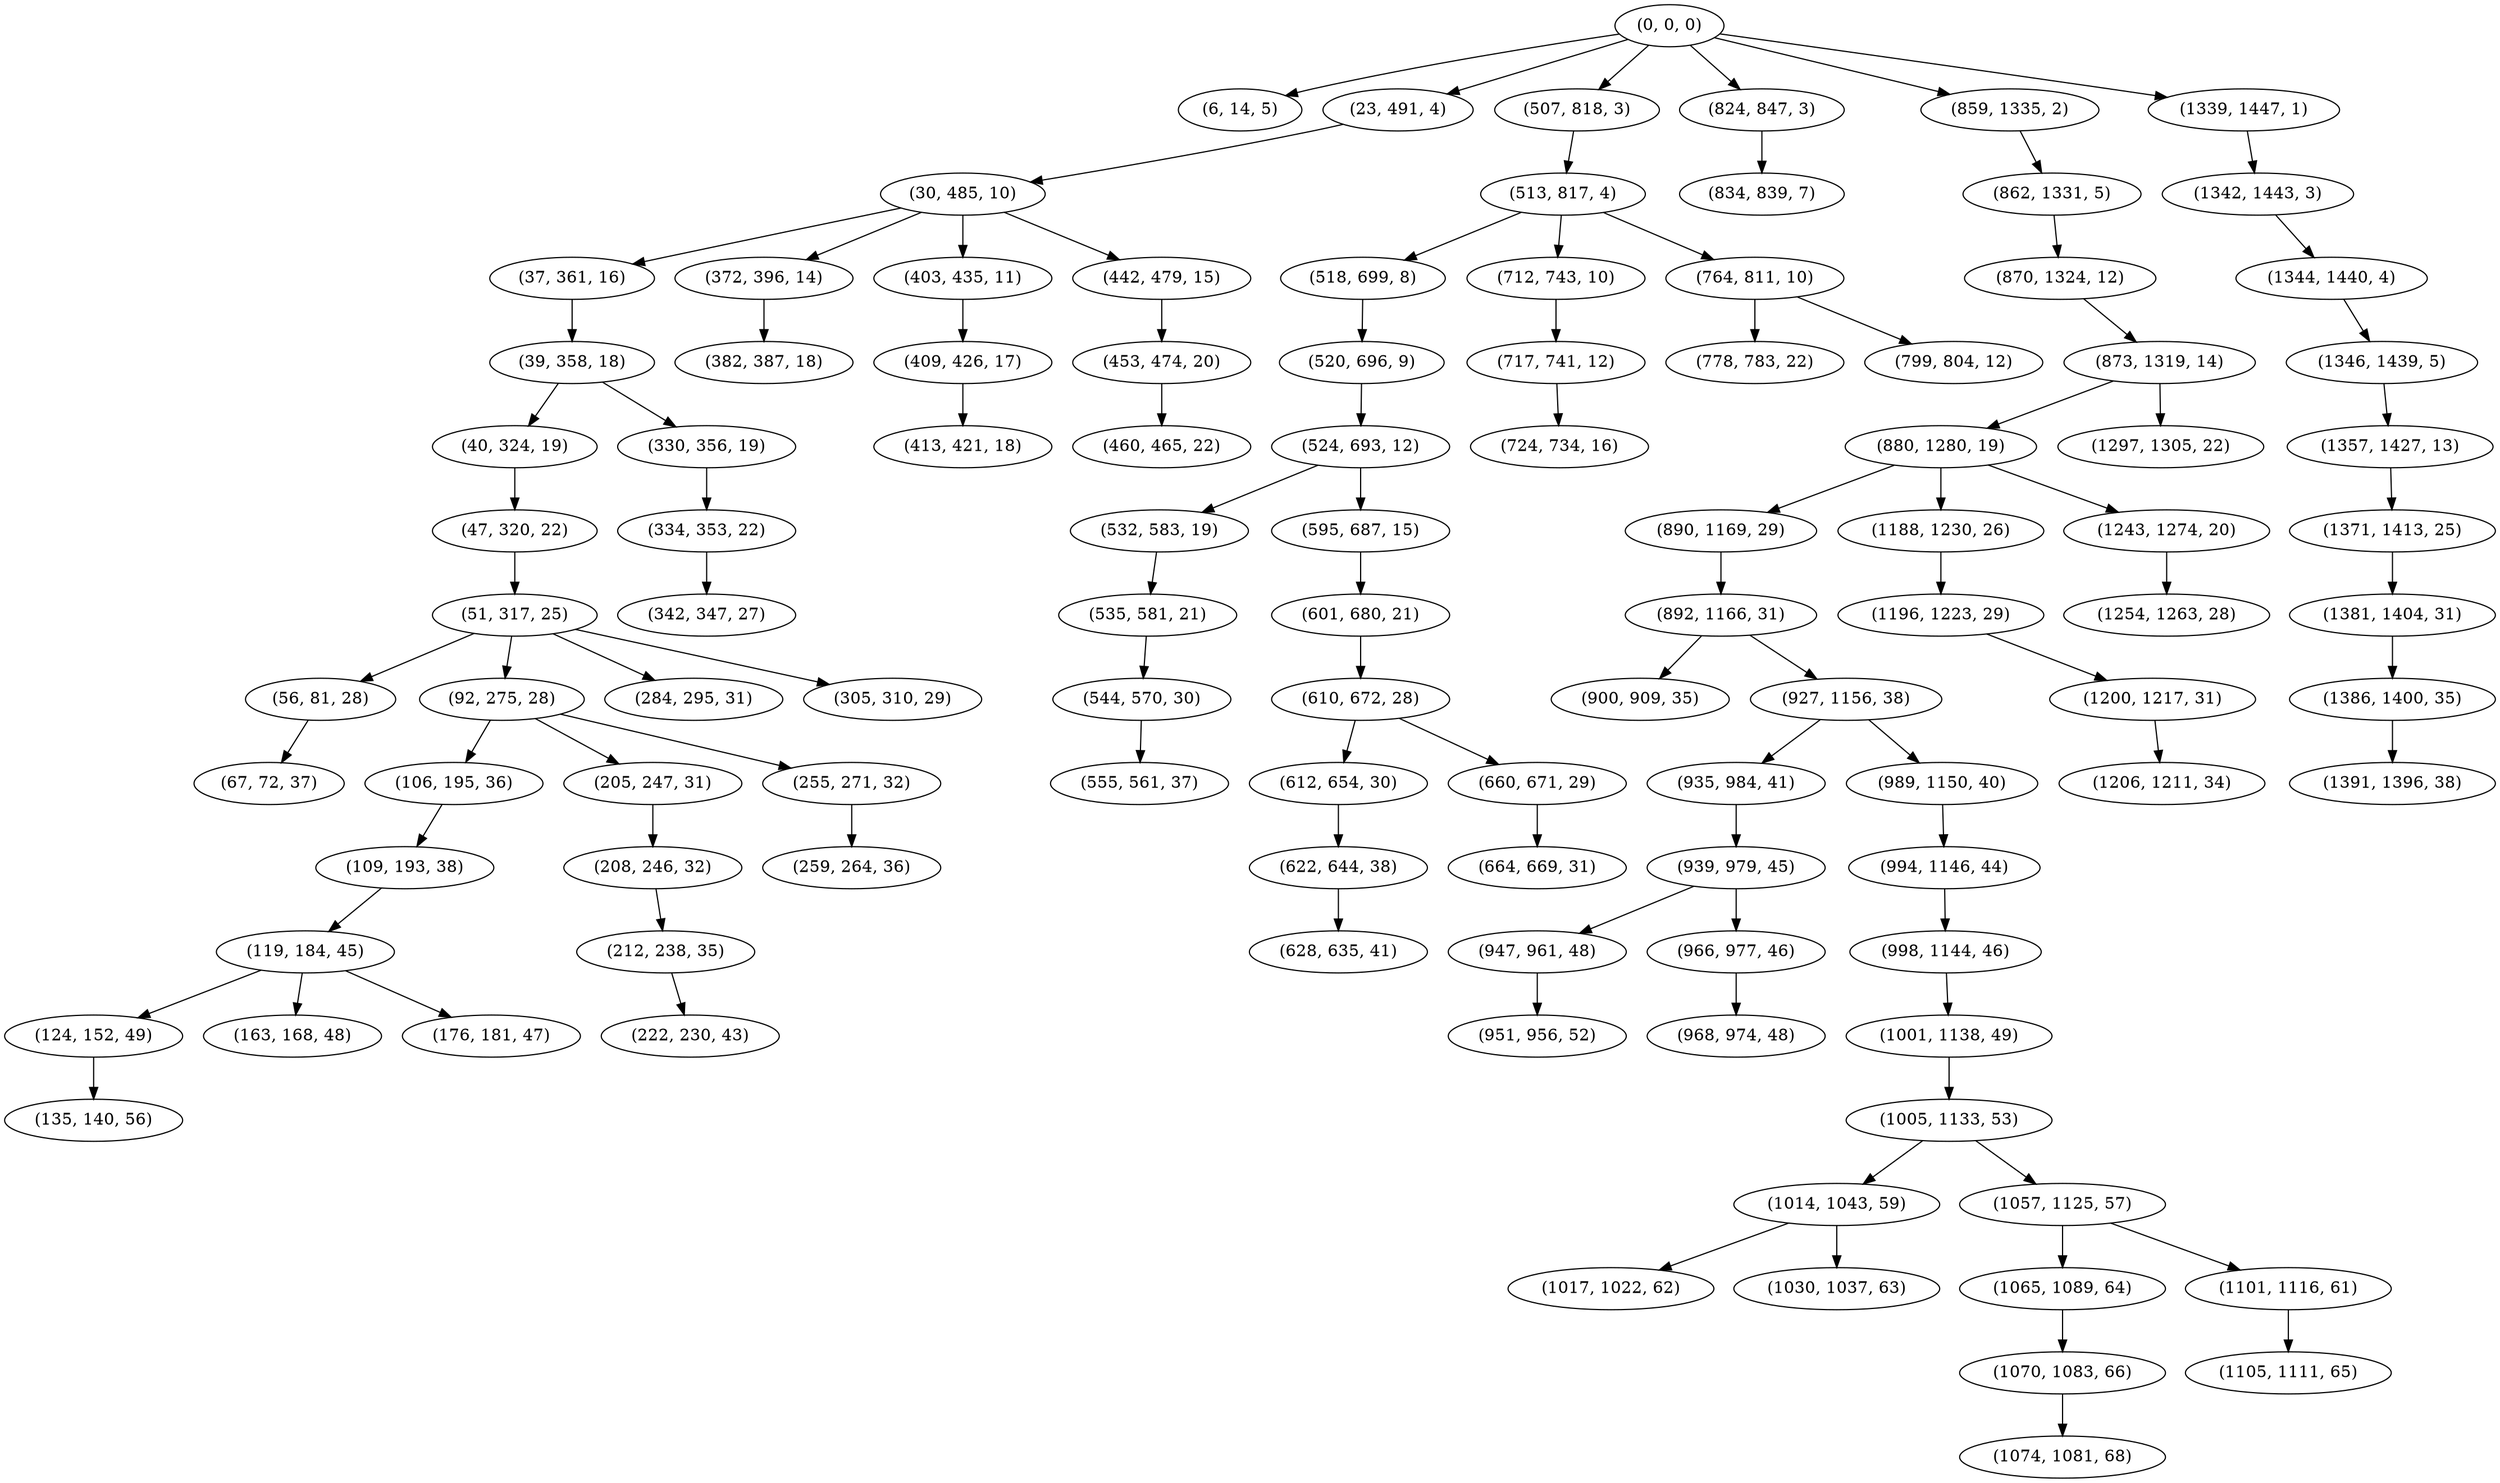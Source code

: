 digraph tree {
    "(0, 0, 0)";
    "(6, 14, 5)";
    "(23, 491, 4)";
    "(30, 485, 10)";
    "(37, 361, 16)";
    "(39, 358, 18)";
    "(40, 324, 19)";
    "(47, 320, 22)";
    "(51, 317, 25)";
    "(56, 81, 28)";
    "(67, 72, 37)";
    "(92, 275, 28)";
    "(106, 195, 36)";
    "(109, 193, 38)";
    "(119, 184, 45)";
    "(124, 152, 49)";
    "(135, 140, 56)";
    "(163, 168, 48)";
    "(176, 181, 47)";
    "(205, 247, 31)";
    "(208, 246, 32)";
    "(212, 238, 35)";
    "(222, 230, 43)";
    "(255, 271, 32)";
    "(259, 264, 36)";
    "(284, 295, 31)";
    "(305, 310, 29)";
    "(330, 356, 19)";
    "(334, 353, 22)";
    "(342, 347, 27)";
    "(372, 396, 14)";
    "(382, 387, 18)";
    "(403, 435, 11)";
    "(409, 426, 17)";
    "(413, 421, 18)";
    "(442, 479, 15)";
    "(453, 474, 20)";
    "(460, 465, 22)";
    "(507, 818, 3)";
    "(513, 817, 4)";
    "(518, 699, 8)";
    "(520, 696, 9)";
    "(524, 693, 12)";
    "(532, 583, 19)";
    "(535, 581, 21)";
    "(544, 570, 30)";
    "(555, 561, 37)";
    "(595, 687, 15)";
    "(601, 680, 21)";
    "(610, 672, 28)";
    "(612, 654, 30)";
    "(622, 644, 38)";
    "(628, 635, 41)";
    "(660, 671, 29)";
    "(664, 669, 31)";
    "(712, 743, 10)";
    "(717, 741, 12)";
    "(724, 734, 16)";
    "(764, 811, 10)";
    "(778, 783, 22)";
    "(799, 804, 12)";
    "(824, 847, 3)";
    "(834, 839, 7)";
    "(859, 1335, 2)";
    "(862, 1331, 5)";
    "(870, 1324, 12)";
    "(873, 1319, 14)";
    "(880, 1280, 19)";
    "(890, 1169, 29)";
    "(892, 1166, 31)";
    "(900, 909, 35)";
    "(927, 1156, 38)";
    "(935, 984, 41)";
    "(939, 979, 45)";
    "(947, 961, 48)";
    "(951, 956, 52)";
    "(966, 977, 46)";
    "(968, 974, 48)";
    "(989, 1150, 40)";
    "(994, 1146, 44)";
    "(998, 1144, 46)";
    "(1001, 1138, 49)";
    "(1005, 1133, 53)";
    "(1014, 1043, 59)";
    "(1017, 1022, 62)";
    "(1030, 1037, 63)";
    "(1057, 1125, 57)";
    "(1065, 1089, 64)";
    "(1070, 1083, 66)";
    "(1074, 1081, 68)";
    "(1101, 1116, 61)";
    "(1105, 1111, 65)";
    "(1188, 1230, 26)";
    "(1196, 1223, 29)";
    "(1200, 1217, 31)";
    "(1206, 1211, 34)";
    "(1243, 1274, 20)";
    "(1254, 1263, 28)";
    "(1297, 1305, 22)";
    "(1339, 1447, 1)";
    "(1342, 1443, 3)";
    "(1344, 1440, 4)";
    "(1346, 1439, 5)";
    "(1357, 1427, 13)";
    "(1371, 1413, 25)";
    "(1381, 1404, 31)";
    "(1386, 1400, 35)";
    "(1391, 1396, 38)";
    "(0, 0, 0)" -> "(6, 14, 5)";
    "(0, 0, 0)" -> "(23, 491, 4)";
    "(0, 0, 0)" -> "(507, 818, 3)";
    "(0, 0, 0)" -> "(824, 847, 3)";
    "(0, 0, 0)" -> "(859, 1335, 2)";
    "(0, 0, 0)" -> "(1339, 1447, 1)";
    "(23, 491, 4)" -> "(30, 485, 10)";
    "(30, 485, 10)" -> "(37, 361, 16)";
    "(30, 485, 10)" -> "(372, 396, 14)";
    "(30, 485, 10)" -> "(403, 435, 11)";
    "(30, 485, 10)" -> "(442, 479, 15)";
    "(37, 361, 16)" -> "(39, 358, 18)";
    "(39, 358, 18)" -> "(40, 324, 19)";
    "(39, 358, 18)" -> "(330, 356, 19)";
    "(40, 324, 19)" -> "(47, 320, 22)";
    "(47, 320, 22)" -> "(51, 317, 25)";
    "(51, 317, 25)" -> "(56, 81, 28)";
    "(51, 317, 25)" -> "(92, 275, 28)";
    "(51, 317, 25)" -> "(284, 295, 31)";
    "(51, 317, 25)" -> "(305, 310, 29)";
    "(56, 81, 28)" -> "(67, 72, 37)";
    "(92, 275, 28)" -> "(106, 195, 36)";
    "(92, 275, 28)" -> "(205, 247, 31)";
    "(92, 275, 28)" -> "(255, 271, 32)";
    "(106, 195, 36)" -> "(109, 193, 38)";
    "(109, 193, 38)" -> "(119, 184, 45)";
    "(119, 184, 45)" -> "(124, 152, 49)";
    "(119, 184, 45)" -> "(163, 168, 48)";
    "(119, 184, 45)" -> "(176, 181, 47)";
    "(124, 152, 49)" -> "(135, 140, 56)";
    "(205, 247, 31)" -> "(208, 246, 32)";
    "(208, 246, 32)" -> "(212, 238, 35)";
    "(212, 238, 35)" -> "(222, 230, 43)";
    "(255, 271, 32)" -> "(259, 264, 36)";
    "(330, 356, 19)" -> "(334, 353, 22)";
    "(334, 353, 22)" -> "(342, 347, 27)";
    "(372, 396, 14)" -> "(382, 387, 18)";
    "(403, 435, 11)" -> "(409, 426, 17)";
    "(409, 426, 17)" -> "(413, 421, 18)";
    "(442, 479, 15)" -> "(453, 474, 20)";
    "(453, 474, 20)" -> "(460, 465, 22)";
    "(507, 818, 3)" -> "(513, 817, 4)";
    "(513, 817, 4)" -> "(518, 699, 8)";
    "(513, 817, 4)" -> "(712, 743, 10)";
    "(513, 817, 4)" -> "(764, 811, 10)";
    "(518, 699, 8)" -> "(520, 696, 9)";
    "(520, 696, 9)" -> "(524, 693, 12)";
    "(524, 693, 12)" -> "(532, 583, 19)";
    "(524, 693, 12)" -> "(595, 687, 15)";
    "(532, 583, 19)" -> "(535, 581, 21)";
    "(535, 581, 21)" -> "(544, 570, 30)";
    "(544, 570, 30)" -> "(555, 561, 37)";
    "(595, 687, 15)" -> "(601, 680, 21)";
    "(601, 680, 21)" -> "(610, 672, 28)";
    "(610, 672, 28)" -> "(612, 654, 30)";
    "(610, 672, 28)" -> "(660, 671, 29)";
    "(612, 654, 30)" -> "(622, 644, 38)";
    "(622, 644, 38)" -> "(628, 635, 41)";
    "(660, 671, 29)" -> "(664, 669, 31)";
    "(712, 743, 10)" -> "(717, 741, 12)";
    "(717, 741, 12)" -> "(724, 734, 16)";
    "(764, 811, 10)" -> "(778, 783, 22)";
    "(764, 811, 10)" -> "(799, 804, 12)";
    "(824, 847, 3)" -> "(834, 839, 7)";
    "(859, 1335, 2)" -> "(862, 1331, 5)";
    "(862, 1331, 5)" -> "(870, 1324, 12)";
    "(870, 1324, 12)" -> "(873, 1319, 14)";
    "(873, 1319, 14)" -> "(880, 1280, 19)";
    "(873, 1319, 14)" -> "(1297, 1305, 22)";
    "(880, 1280, 19)" -> "(890, 1169, 29)";
    "(880, 1280, 19)" -> "(1188, 1230, 26)";
    "(880, 1280, 19)" -> "(1243, 1274, 20)";
    "(890, 1169, 29)" -> "(892, 1166, 31)";
    "(892, 1166, 31)" -> "(900, 909, 35)";
    "(892, 1166, 31)" -> "(927, 1156, 38)";
    "(927, 1156, 38)" -> "(935, 984, 41)";
    "(927, 1156, 38)" -> "(989, 1150, 40)";
    "(935, 984, 41)" -> "(939, 979, 45)";
    "(939, 979, 45)" -> "(947, 961, 48)";
    "(939, 979, 45)" -> "(966, 977, 46)";
    "(947, 961, 48)" -> "(951, 956, 52)";
    "(966, 977, 46)" -> "(968, 974, 48)";
    "(989, 1150, 40)" -> "(994, 1146, 44)";
    "(994, 1146, 44)" -> "(998, 1144, 46)";
    "(998, 1144, 46)" -> "(1001, 1138, 49)";
    "(1001, 1138, 49)" -> "(1005, 1133, 53)";
    "(1005, 1133, 53)" -> "(1014, 1043, 59)";
    "(1005, 1133, 53)" -> "(1057, 1125, 57)";
    "(1014, 1043, 59)" -> "(1017, 1022, 62)";
    "(1014, 1043, 59)" -> "(1030, 1037, 63)";
    "(1057, 1125, 57)" -> "(1065, 1089, 64)";
    "(1057, 1125, 57)" -> "(1101, 1116, 61)";
    "(1065, 1089, 64)" -> "(1070, 1083, 66)";
    "(1070, 1083, 66)" -> "(1074, 1081, 68)";
    "(1101, 1116, 61)" -> "(1105, 1111, 65)";
    "(1188, 1230, 26)" -> "(1196, 1223, 29)";
    "(1196, 1223, 29)" -> "(1200, 1217, 31)";
    "(1200, 1217, 31)" -> "(1206, 1211, 34)";
    "(1243, 1274, 20)" -> "(1254, 1263, 28)";
    "(1339, 1447, 1)" -> "(1342, 1443, 3)";
    "(1342, 1443, 3)" -> "(1344, 1440, 4)";
    "(1344, 1440, 4)" -> "(1346, 1439, 5)";
    "(1346, 1439, 5)" -> "(1357, 1427, 13)";
    "(1357, 1427, 13)" -> "(1371, 1413, 25)";
    "(1371, 1413, 25)" -> "(1381, 1404, 31)";
    "(1381, 1404, 31)" -> "(1386, 1400, 35)";
    "(1386, 1400, 35)" -> "(1391, 1396, 38)";
}
